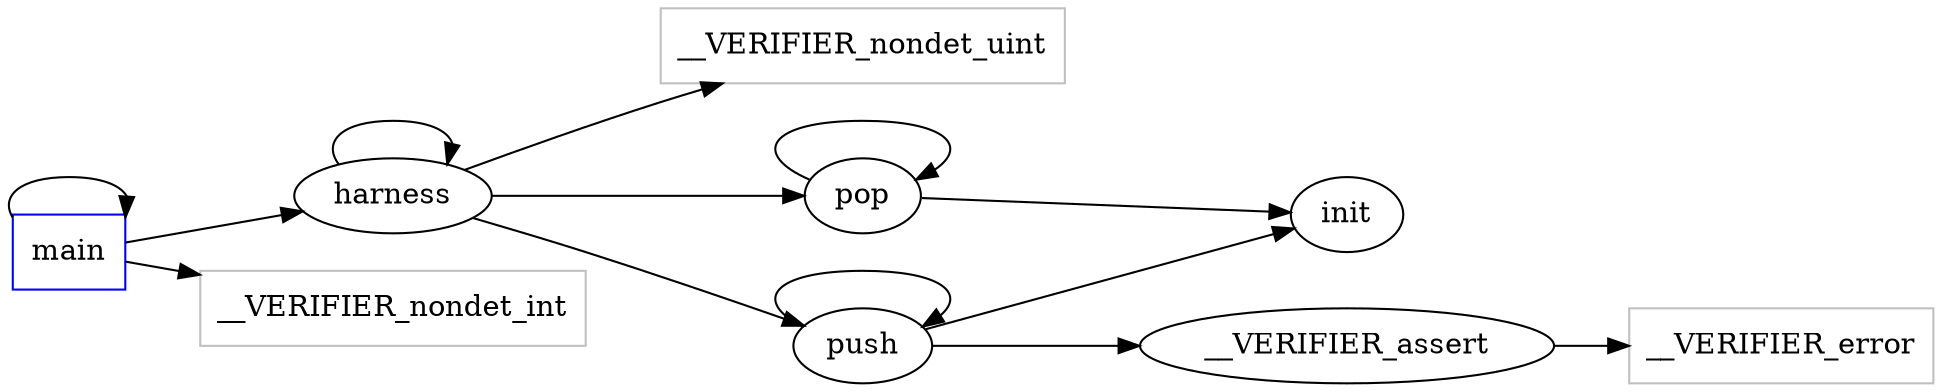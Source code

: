 digraph functioncalls {
rankdir=LR;

main [shape="box", color=blue];
__VERIFIER_error [shape="box", color=grey];
__VERIFIER_assert -> __VERIFIER_error;
__VERIFIER_nondet_uint [shape="box", color=grey];
harness -> __VERIFIER_nondet_uint;
harness -> harness;
harness -> pop;
harness -> push;
__VERIFIER_nondet_int [shape="box", color=grey];
main -> __VERIFIER_nondet_int;
main -> main;
main -> harness;
pop -> pop;
pop -> init;
push -> push;
push -> __VERIFIER_assert;
push -> init;
}
